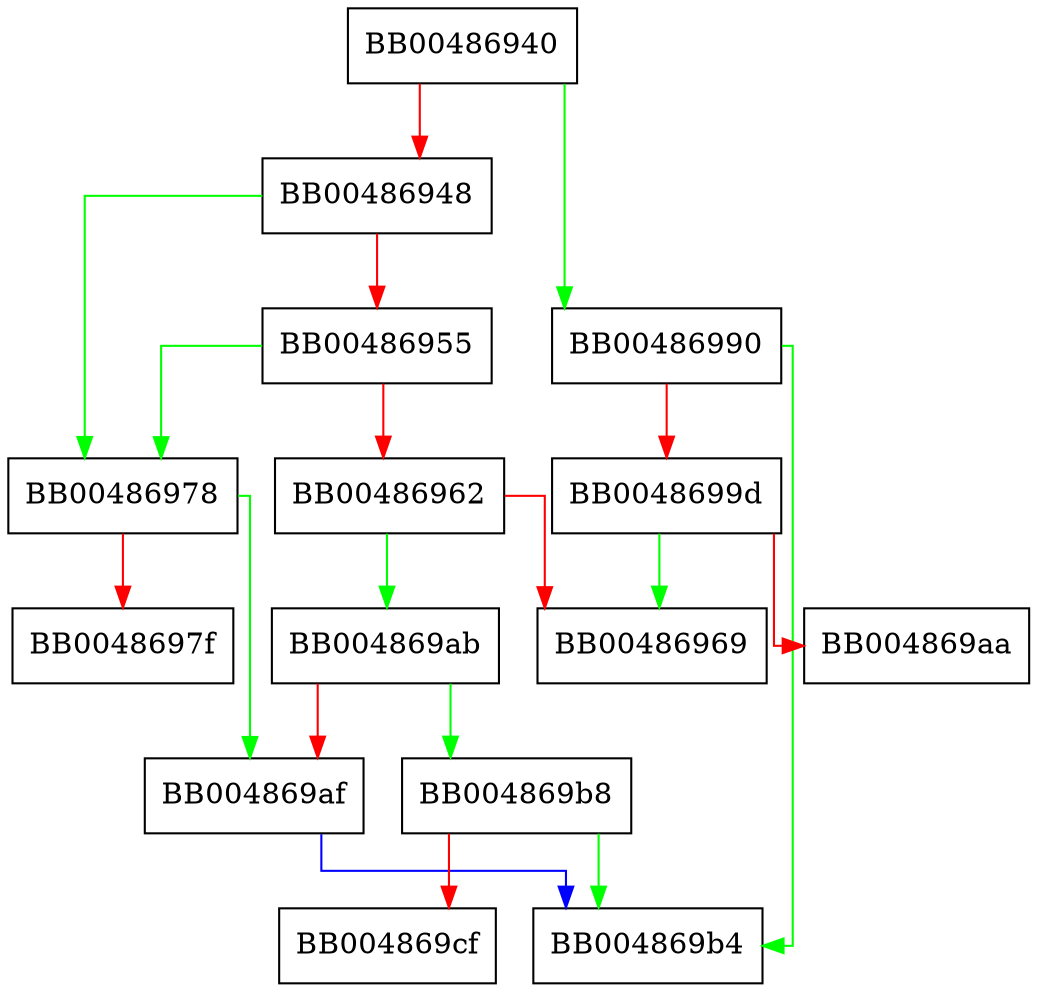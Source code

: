 digraph ssl_check_allowed_versions {
  node [shape="box"];
  graph [splines=ortho];
  BB00486940 -> BB00486990 [color="green"];
  BB00486940 -> BB00486948 [color="red"];
  BB00486948 -> BB00486978 [color="green"];
  BB00486948 -> BB00486955 [color="red"];
  BB00486955 -> BB00486978 [color="green"];
  BB00486955 -> BB00486962 [color="red"];
  BB00486962 -> BB004869ab [color="green"];
  BB00486962 -> BB00486969 [color="red"];
  BB00486978 -> BB004869af [color="green"];
  BB00486978 -> BB0048697f [color="red"];
  BB00486990 -> BB004869b4 [color="green"];
  BB00486990 -> BB0048699d [color="red"];
  BB0048699d -> BB00486969 [color="green"];
  BB0048699d -> BB004869aa [color="red"];
  BB004869ab -> BB004869b8 [color="green"];
  BB004869ab -> BB004869af [color="red"];
  BB004869af -> BB004869b4 [color="blue"];
  BB004869b8 -> BB004869b4 [color="green"];
  BB004869b8 -> BB004869cf [color="red"];
}